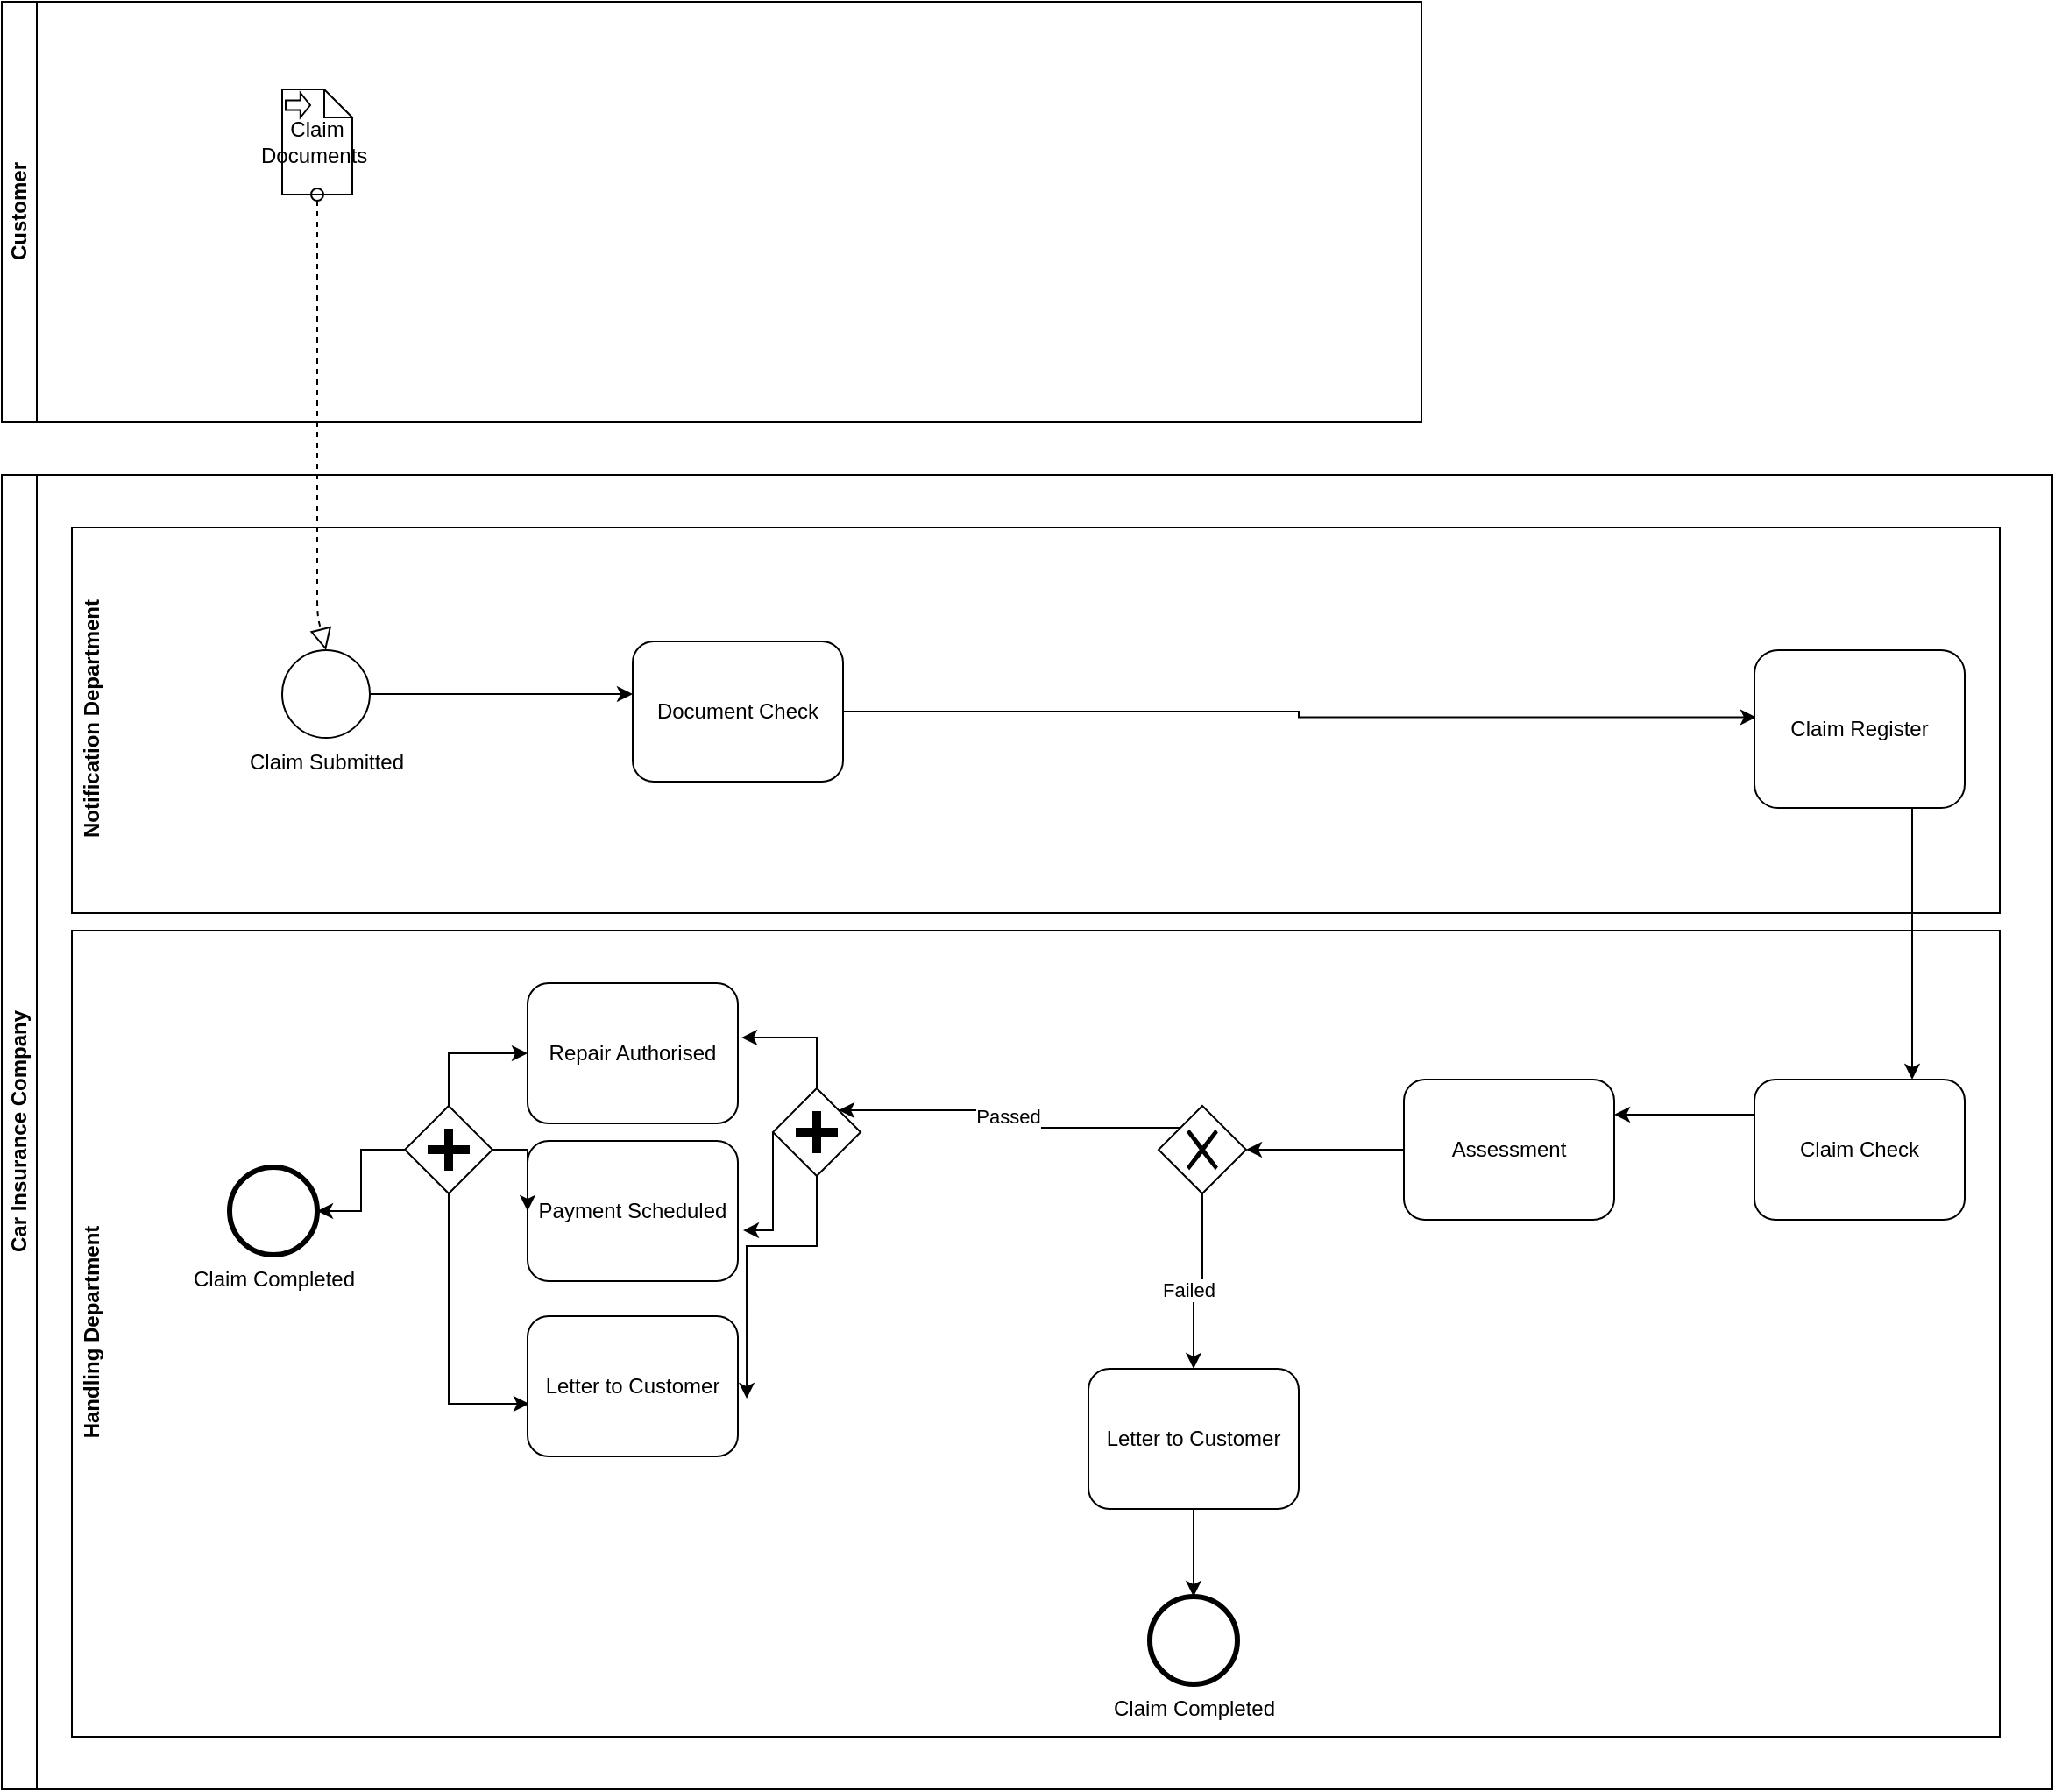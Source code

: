 <mxfile version="13.6.2" type="github">
  <diagram id="gAq9_eEWLWpcsNNy8KeX" name="My Answer">
    <mxGraphModel dx="2409" dy="612" grid="1" gridSize="10" guides="1" tooltips="1" connect="1" arrows="1" fold="1" page="1" pageScale="1" pageWidth="1654" pageHeight="1169" math="0" shadow="0">
      <root>
        <mxCell id="0" />
        <mxCell id="1" parent="0" />
        <mxCell id="t4xo15ltuLMJvpSh2PAa-2" value="Car Insurance Company" style="swimlane;html=1;horizontal=0;startSize=20;" vertex="1" parent="1">
          <mxGeometry x="-230" y="300" width="1170" height="750" as="geometry" />
        </mxCell>
        <mxCell id="t4xo15ltuLMJvpSh2PAa-3" value="Notification Department" style="swimlane;html=1;horizontal=0;swimlaneLine=0;startSize=23;" vertex="1" parent="t4xo15ltuLMJvpSh2PAa-2">
          <mxGeometry x="40" y="30" width="1100" height="220" as="geometry" />
        </mxCell>
        <mxCell id="t4xo15ltuLMJvpSh2PAa-7" style="edgeStyle=orthogonalEdgeStyle;rounded=0;orthogonalLoop=1;jettySize=auto;html=1;entryX=0;entryY=0.375;entryDx=0;entryDy=0;entryPerimeter=0;" edge="1" parent="t4xo15ltuLMJvpSh2PAa-3" source="t4xo15ltuLMJvpSh2PAa-5" target="t4xo15ltuLMJvpSh2PAa-6">
          <mxGeometry relative="1" as="geometry" />
        </mxCell>
        <mxCell id="t4xo15ltuLMJvpSh2PAa-5" value="Claim Submitted" style="shape=mxgraph.bpmn.shape;html=1;verticalLabelPosition=bottom;labelBackgroundColor=#ffffff;verticalAlign=top;align=center;perimeter=ellipsePerimeter;outlineConnect=0;outline=standard;symbol=general;" vertex="1" parent="t4xo15ltuLMJvpSh2PAa-3">
          <mxGeometry x="120" y="70" width="50" height="50" as="geometry" />
        </mxCell>
        <mxCell id="t4xo15ltuLMJvpSh2PAa-9" style="edgeStyle=orthogonalEdgeStyle;rounded=0;orthogonalLoop=1;jettySize=auto;html=1;exitX=1;exitY=0.5;exitDx=0;exitDy=0;entryX=0.008;entryY=0.425;entryDx=0;entryDy=0;entryPerimeter=0;" edge="1" parent="t4xo15ltuLMJvpSh2PAa-3" source="t4xo15ltuLMJvpSh2PAa-6" target="t4xo15ltuLMJvpSh2PAa-8">
          <mxGeometry relative="1" as="geometry" />
        </mxCell>
        <mxCell id="t4xo15ltuLMJvpSh2PAa-6" value="Document Check" style="shape=ext;rounded=1;html=1;whiteSpace=wrap;" vertex="1" parent="t4xo15ltuLMJvpSh2PAa-3">
          <mxGeometry x="320" y="65" width="120" height="80" as="geometry" />
        </mxCell>
        <mxCell id="t4xo15ltuLMJvpSh2PAa-8" value="Claim Register" style="shape=ext;rounded=1;html=1;whiteSpace=wrap;" vertex="1" parent="t4xo15ltuLMJvpSh2PAa-3">
          <mxGeometry x="960" y="70" width="120" height="90" as="geometry" />
        </mxCell>
        <mxCell id="t4xo15ltuLMJvpSh2PAa-10" value="Handling Department" style="swimlane;html=1;horizontal=0;swimlaneLine=0;" vertex="1" parent="t4xo15ltuLMJvpSh2PAa-2">
          <mxGeometry x="40" y="260" width="1100" height="460" as="geometry" />
        </mxCell>
        <mxCell id="t4xo15ltuLMJvpSh2PAa-14" style="edgeStyle=orthogonalEdgeStyle;rounded=0;orthogonalLoop=1;jettySize=auto;html=1;exitX=0;exitY=0.25;exitDx=0;exitDy=0;entryX=1;entryY=0.25;entryDx=0;entryDy=0;" edge="1" parent="t4xo15ltuLMJvpSh2PAa-10" source="t4xo15ltuLMJvpSh2PAa-11" target="t4xo15ltuLMJvpSh2PAa-13">
          <mxGeometry relative="1" as="geometry" />
        </mxCell>
        <mxCell id="t4xo15ltuLMJvpSh2PAa-11" value="Claim Check" style="shape=ext;rounded=1;html=1;whiteSpace=wrap;" vertex="1" parent="t4xo15ltuLMJvpSh2PAa-10">
          <mxGeometry x="960" y="85" width="120" height="80" as="geometry" />
        </mxCell>
        <mxCell id="t4xo15ltuLMJvpSh2PAa-16" style="edgeStyle=orthogonalEdgeStyle;rounded=0;orthogonalLoop=1;jettySize=auto;html=1;exitX=0;exitY=0.5;exitDx=0;exitDy=0;" edge="1" parent="t4xo15ltuLMJvpSh2PAa-10" source="t4xo15ltuLMJvpSh2PAa-13" target="t4xo15ltuLMJvpSh2PAa-15">
          <mxGeometry relative="1" as="geometry" />
        </mxCell>
        <mxCell id="t4xo15ltuLMJvpSh2PAa-13" value="Assessment" style="shape=ext;rounded=1;html=1;whiteSpace=wrap;" vertex="1" parent="t4xo15ltuLMJvpSh2PAa-10">
          <mxGeometry x="760" y="85" width="120" height="80" as="geometry" />
        </mxCell>
        <mxCell id="t4xo15ltuLMJvpSh2PAa-29" style="edgeStyle=orthogonalEdgeStyle;rounded=0;orthogonalLoop=1;jettySize=auto;html=1;exitX=0.25;exitY=0.25;exitDx=0;exitDy=0;exitPerimeter=0;entryX=0.75;entryY=0.25;entryDx=0;entryDy=0;entryPerimeter=0;" edge="1" parent="t4xo15ltuLMJvpSh2PAa-10" source="t4xo15ltuLMJvpSh2PAa-15" target="t4xo15ltuLMJvpSh2PAa-21">
          <mxGeometry relative="1" as="geometry" />
        </mxCell>
        <mxCell id="t4xo15ltuLMJvpSh2PAa-31" value="Passed" style="edgeLabel;html=1;align=center;verticalAlign=middle;resizable=0;points=[];" vertex="1" connectable="0" parent="t4xo15ltuLMJvpSh2PAa-29">
          <mxGeometry x="0.057" y="3" relative="1" as="geometry">
            <mxPoint as="offset" />
          </mxGeometry>
        </mxCell>
        <mxCell id="t4xo15ltuLMJvpSh2PAa-15" value="" style="shape=mxgraph.bpmn.shape;html=1;verticalLabelPosition=bottom;labelBackgroundColor=#ffffff;verticalAlign=top;align=center;perimeter=rhombusPerimeter;background=gateway;outlineConnect=0;outline=none;symbol=exclusiveGw;" vertex="1" parent="t4xo15ltuLMJvpSh2PAa-10">
          <mxGeometry x="620" y="100" width="50" height="50" as="geometry" />
        </mxCell>
        <mxCell id="t4xo15ltuLMJvpSh2PAa-18" value="Repair Authorised" style="shape=ext;rounded=1;html=1;whiteSpace=wrap;" vertex="1" parent="t4xo15ltuLMJvpSh2PAa-10">
          <mxGeometry x="260" y="30" width="120" height="80" as="geometry" />
        </mxCell>
        <mxCell id="t4xo15ltuLMJvpSh2PAa-19" value="Payment Scheduled" style="shape=ext;rounded=1;html=1;whiteSpace=wrap;" vertex="1" parent="t4xo15ltuLMJvpSh2PAa-10">
          <mxGeometry x="260" y="120" width="120" height="80" as="geometry" />
        </mxCell>
        <mxCell id="t4xo15ltuLMJvpSh2PAa-23" style="edgeStyle=orthogonalEdgeStyle;rounded=0;orthogonalLoop=1;jettySize=auto;html=1;exitX=0.5;exitY=1;exitDx=0;exitDy=0;entryX=0.008;entryY=0.625;entryDx=0;entryDy=0;entryPerimeter=0;" edge="1" parent="t4xo15ltuLMJvpSh2PAa-10" source="t4xo15ltuLMJvpSh2PAa-20" target="t4xo15ltuLMJvpSh2PAa-22">
          <mxGeometry relative="1" as="geometry" />
        </mxCell>
        <mxCell id="t4xo15ltuLMJvpSh2PAa-24" style="edgeStyle=orthogonalEdgeStyle;rounded=0;orthogonalLoop=1;jettySize=auto;html=1;exitX=1;exitY=0.5;exitDx=0;exitDy=0;entryX=0;entryY=0.5;entryDx=0;entryDy=0;" edge="1" parent="t4xo15ltuLMJvpSh2PAa-10" source="t4xo15ltuLMJvpSh2PAa-20" target="t4xo15ltuLMJvpSh2PAa-19">
          <mxGeometry relative="1" as="geometry" />
        </mxCell>
        <mxCell id="t4xo15ltuLMJvpSh2PAa-25" style="edgeStyle=orthogonalEdgeStyle;rounded=0;orthogonalLoop=1;jettySize=auto;html=1;exitX=0.5;exitY=0;exitDx=0;exitDy=0;" edge="1" parent="t4xo15ltuLMJvpSh2PAa-10" source="t4xo15ltuLMJvpSh2PAa-20" target="t4xo15ltuLMJvpSh2PAa-18">
          <mxGeometry relative="1" as="geometry" />
        </mxCell>
        <mxCell id="t4xo15ltuLMJvpSh2PAa-36" style="edgeStyle=orthogonalEdgeStyle;rounded=0;orthogonalLoop=1;jettySize=auto;html=1;exitX=0;exitY=0.5;exitDx=0;exitDy=0;entryX=1;entryY=0.5;entryDx=0;entryDy=0;" edge="1" parent="t4xo15ltuLMJvpSh2PAa-10" source="t4xo15ltuLMJvpSh2PAa-20" target="t4xo15ltuLMJvpSh2PAa-35">
          <mxGeometry relative="1" as="geometry">
            <mxPoint x="175" y="190" as="targetPoint" />
          </mxGeometry>
        </mxCell>
        <mxCell id="t4xo15ltuLMJvpSh2PAa-20" value="" style="shape=mxgraph.bpmn.shape;html=1;verticalLabelPosition=bottom;labelBackgroundColor=#ffffff;verticalAlign=top;align=center;perimeter=rhombusPerimeter;background=gateway;outlineConnect=0;outline=none;symbol=parallelGw;" vertex="1" parent="t4xo15ltuLMJvpSh2PAa-10">
          <mxGeometry x="190" y="100" width="50" height="50" as="geometry" />
        </mxCell>
        <mxCell id="t4xo15ltuLMJvpSh2PAa-26" style="edgeStyle=orthogonalEdgeStyle;rounded=0;orthogonalLoop=1;jettySize=auto;html=1;exitX=0.5;exitY=0;exitDx=0;exitDy=0;entryX=1.017;entryY=0.388;entryDx=0;entryDy=0;entryPerimeter=0;" edge="1" parent="t4xo15ltuLMJvpSh2PAa-10" source="t4xo15ltuLMJvpSh2PAa-21" target="t4xo15ltuLMJvpSh2PAa-18">
          <mxGeometry relative="1" as="geometry">
            <mxPoint x="415" y="100" as="sourcePoint" />
          </mxGeometry>
        </mxCell>
        <mxCell id="t4xo15ltuLMJvpSh2PAa-27" style="edgeStyle=orthogonalEdgeStyle;rounded=0;orthogonalLoop=1;jettySize=auto;html=1;exitX=0;exitY=0.5;exitDx=0;exitDy=0;entryX=1.025;entryY=0.638;entryDx=0;entryDy=0;entryPerimeter=0;" edge="1" parent="t4xo15ltuLMJvpSh2PAa-10" source="t4xo15ltuLMJvpSh2PAa-21" target="t4xo15ltuLMJvpSh2PAa-19">
          <mxGeometry relative="1" as="geometry">
            <mxPoint x="390" y="125" as="sourcePoint" />
            <Array as="points">
              <mxPoint x="400" y="171" />
            </Array>
          </mxGeometry>
        </mxCell>
        <mxCell id="t4xo15ltuLMJvpSh2PAa-28" style="edgeStyle=orthogonalEdgeStyle;rounded=0;orthogonalLoop=1;jettySize=auto;html=1;exitX=0.5;exitY=1;exitDx=0;exitDy=0;entryX=1.042;entryY=0.588;entryDx=0;entryDy=0;entryPerimeter=0;" edge="1" parent="t4xo15ltuLMJvpSh2PAa-10" source="t4xo15ltuLMJvpSh2PAa-21" target="t4xo15ltuLMJvpSh2PAa-22">
          <mxGeometry relative="1" as="geometry">
            <mxPoint x="415" y="150" as="sourcePoint" />
          </mxGeometry>
        </mxCell>
        <mxCell id="t4xo15ltuLMJvpSh2PAa-21" value="" style="shape=mxgraph.bpmn.shape;html=1;verticalLabelPosition=bottom;labelBackgroundColor=#ffffff;verticalAlign=top;align=center;perimeter=rhombusPerimeter;background=gateway;outlineConnect=0;outline=none;symbol=parallelGw;" vertex="1" parent="t4xo15ltuLMJvpSh2PAa-10">
          <mxGeometry x="400" y="90" width="50" height="50" as="geometry" />
        </mxCell>
        <mxCell id="t4xo15ltuLMJvpSh2PAa-22" value="Letter to Customer" style="shape=ext;rounded=1;html=1;whiteSpace=wrap;" vertex="1" parent="t4xo15ltuLMJvpSh2PAa-10">
          <mxGeometry x="260" y="220" width="120" height="80" as="geometry" />
        </mxCell>
        <mxCell id="t4xo15ltuLMJvpSh2PAa-37" style="edgeStyle=orthogonalEdgeStyle;rounded=0;orthogonalLoop=1;jettySize=auto;html=1;exitX=0.5;exitY=1;exitDx=0;exitDy=0;entryX=0.5;entryY=0;entryDx=0;entryDy=0;" edge="1" parent="t4xo15ltuLMJvpSh2PAa-10" source="t4xo15ltuLMJvpSh2PAa-33" target="t4xo15ltuLMJvpSh2PAa-34">
          <mxGeometry relative="1" as="geometry" />
        </mxCell>
        <mxCell id="t4xo15ltuLMJvpSh2PAa-33" value="Letter to Customer" style="shape=ext;rounded=1;html=1;whiteSpace=wrap;" vertex="1" parent="t4xo15ltuLMJvpSh2PAa-10">
          <mxGeometry x="580" y="250" width="120" height="80" as="geometry" />
        </mxCell>
        <mxCell id="t4xo15ltuLMJvpSh2PAa-34" value="Claim Completed&lt;br&gt;" style="shape=mxgraph.bpmn.shape;html=1;verticalLabelPosition=bottom;labelBackgroundColor=#ffffff;verticalAlign=top;align=center;perimeter=ellipsePerimeter;outlineConnect=0;outline=end;symbol=general;" vertex="1" parent="t4xo15ltuLMJvpSh2PAa-10">
          <mxGeometry x="615" y="380" width="50" height="50" as="geometry" />
        </mxCell>
        <mxCell id="t4xo15ltuLMJvpSh2PAa-35" value="Claim Completed" style="shape=mxgraph.bpmn.shape;html=1;verticalLabelPosition=bottom;labelBackgroundColor=#ffffff;verticalAlign=top;align=center;perimeter=ellipsePerimeter;outlineConnect=0;outline=end;symbol=general;" vertex="1" parent="t4xo15ltuLMJvpSh2PAa-10">
          <mxGeometry x="90" y="135" width="50" height="50" as="geometry" />
        </mxCell>
        <mxCell id="t4xo15ltuLMJvpSh2PAa-30" style="edgeStyle=orthogonalEdgeStyle;rounded=0;orthogonalLoop=1;jettySize=auto;html=1;exitX=0.5;exitY=1;exitDx=0;exitDy=0;entryX=0.5;entryY=0;entryDx=0;entryDy=0;" edge="1" parent="t4xo15ltuLMJvpSh2PAa-10" source="t4xo15ltuLMJvpSh2PAa-15" target="t4xo15ltuLMJvpSh2PAa-33">
          <mxGeometry relative="1" as="geometry">
            <mxPoint x="565" y="150" as="targetPoint" />
          </mxGeometry>
        </mxCell>
        <mxCell id="t4xo15ltuLMJvpSh2PAa-32" value="Failed" style="edgeLabel;html=1;align=center;verticalAlign=middle;resizable=0;points=[];" vertex="1" connectable="0" parent="t4xo15ltuLMJvpSh2PAa-30">
          <mxGeometry x="0.145" y="-3" relative="1" as="geometry">
            <mxPoint as="offset" />
          </mxGeometry>
        </mxCell>
        <mxCell id="t4xo15ltuLMJvpSh2PAa-12" style="edgeStyle=orthogonalEdgeStyle;rounded=0;orthogonalLoop=1;jettySize=auto;html=1;exitX=0.75;exitY=1;exitDx=0;exitDy=0;entryX=0.75;entryY=0;entryDx=0;entryDy=0;" edge="1" parent="t4xo15ltuLMJvpSh2PAa-2" source="t4xo15ltuLMJvpSh2PAa-8" target="t4xo15ltuLMJvpSh2PAa-11">
          <mxGeometry relative="1" as="geometry" />
        </mxCell>
        <mxCell id="t4xo15ltuLMJvpSh2PAa-41" value="Customer" style="swimlane;html=1;horizontal=0;startSize=20;" vertex="1" parent="1">
          <mxGeometry x="-230" y="30" width="810" height="240" as="geometry" />
        </mxCell>
        <mxCell id="t4xo15ltuLMJvpSh2PAa-42" value="Claim Documents&amp;nbsp;" style="shape=note;whiteSpace=wrap;size=16;html=1;dropTarget=0;" vertex="1" parent="t4xo15ltuLMJvpSh2PAa-41">
          <mxGeometry x="160" y="50" width="40" height="60" as="geometry" />
        </mxCell>
        <mxCell id="t4xo15ltuLMJvpSh2PAa-43" value="" style="html=1;shape=singleArrow;arrowWidth=0.4;arrowSize=0.4;outlineConnect=0;" vertex="1" parent="t4xo15ltuLMJvpSh2PAa-42">
          <mxGeometry width="14" height="14" relative="1" as="geometry">
            <mxPoint x="2" y="2" as="offset" />
          </mxGeometry>
        </mxCell>
        <mxCell id="t4xo15ltuLMJvpSh2PAa-46" value="" style="startArrow=oval;startFill=0;startSize=7;endArrow=block;endFill=0;endSize=10;dashed=1;html=1;exitX=0.5;exitY=1;exitDx=0;exitDy=0;exitPerimeter=0;entryX=0.5;entryY=0;entryDx=0;entryDy=0;" edge="1" parent="1" source="t4xo15ltuLMJvpSh2PAa-42" target="t4xo15ltuLMJvpSh2PAa-5">
          <mxGeometry width="100" relative="1" as="geometry">
            <mxPoint x="-55" y="140" as="sourcePoint" />
            <mxPoint x="-43.4" y="386.84" as="targetPoint" />
            <Array as="points">
              <mxPoint x="-50" y="380" />
            </Array>
          </mxGeometry>
        </mxCell>
      </root>
    </mxGraphModel>
  </diagram>
</mxfile>
